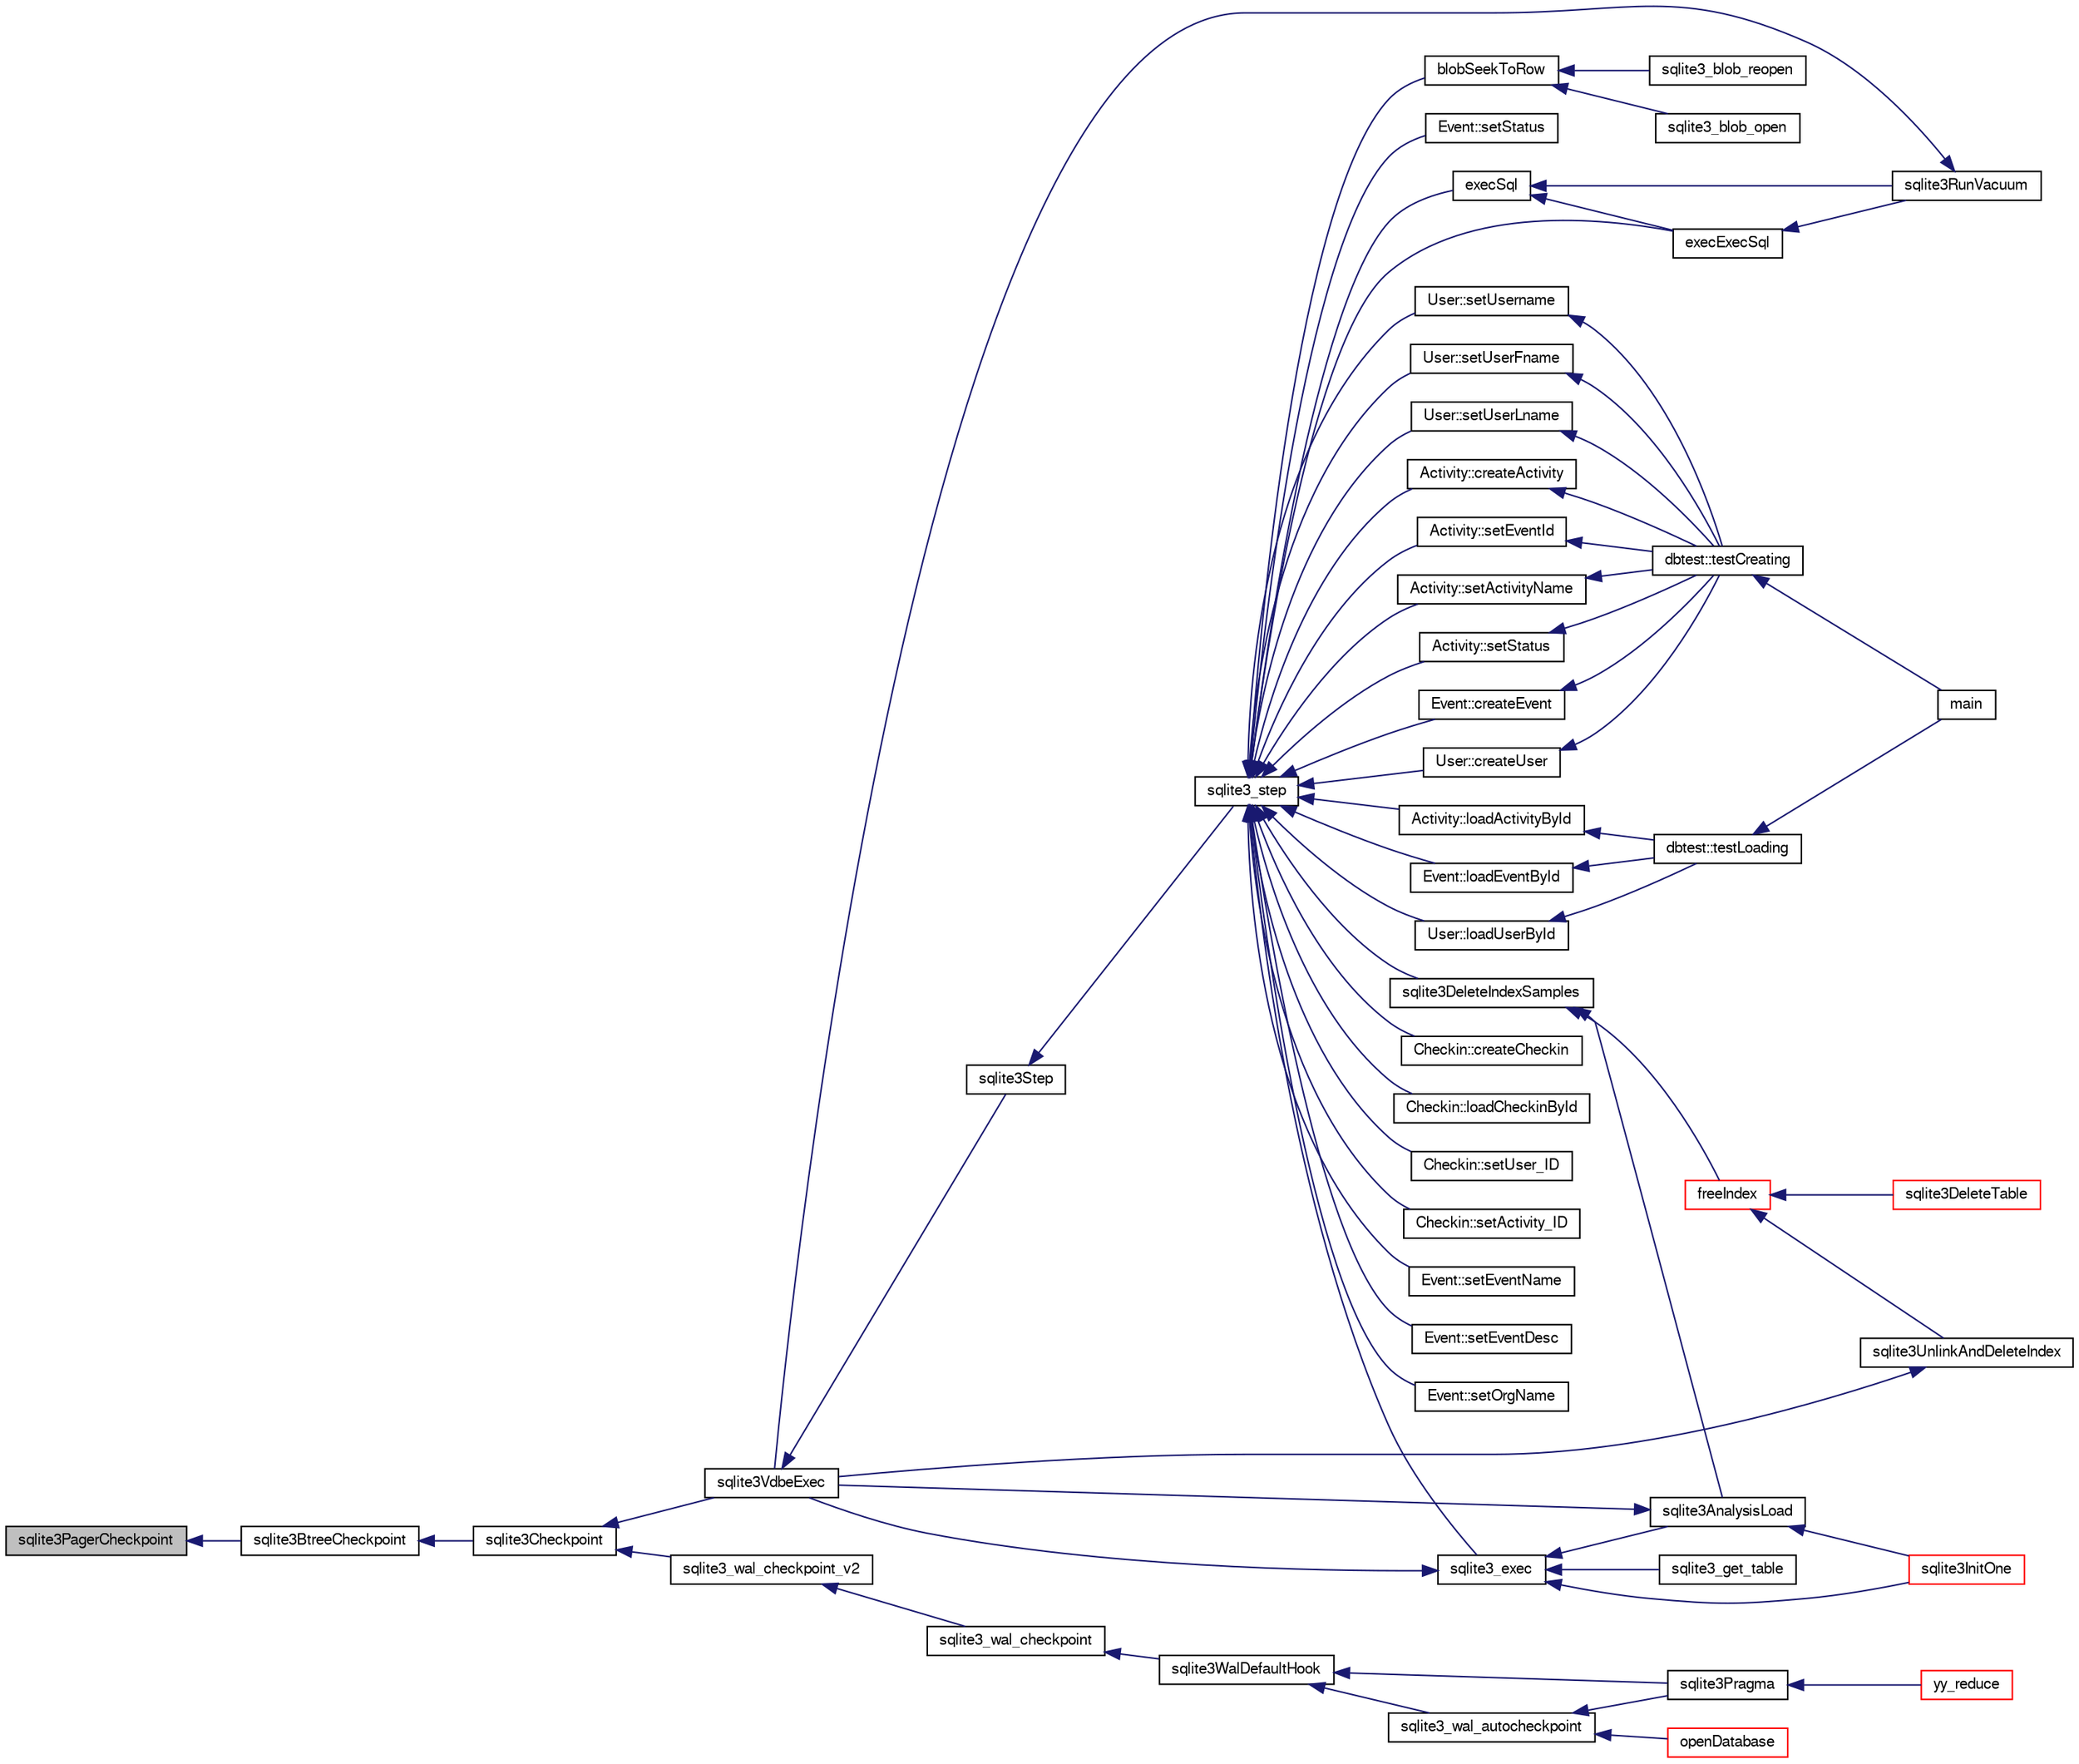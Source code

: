 digraph "sqlite3PagerCheckpoint"
{
  edge [fontname="FreeSans",fontsize="10",labelfontname="FreeSans",labelfontsize="10"];
  node [fontname="FreeSans",fontsize="10",shape=record];
  rankdir="LR";
  Node624029 [label="sqlite3PagerCheckpoint",height=0.2,width=0.4,color="black", fillcolor="grey75", style="filled", fontcolor="black"];
  Node624029 -> Node624030 [dir="back",color="midnightblue",fontsize="10",style="solid",fontname="FreeSans"];
  Node624030 [label="sqlite3BtreeCheckpoint",height=0.2,width=0.4,color="black", fillcolor="white", style="filled",URL="$sqlite3_8c.html#a7aa6f5fb12dca5d734397768e90ae119"];
  Node624030 -> Node624031 [dir="back",color="midnightblue",fontsize="10",style="solid",fontname="FreeSans"];
  Node624031 [label="sqlite3Checkpoint",height=0.2,width=0.4,color="black", fillcolor="white", style="filled",URL="$sqlite3_8c.html#a0f0ad6a031e74ddb47bdc701d23bf3e1"];
  Node624031 -> Node624032 [dir="back",color="midnightblue",fontsize="10",style="solid",fontname="FreeSans"];
  Node624032 [label="sqlite3VdbeExec",height=0.2,width=0.4,color="black", fillcolor="white", style="filled",URL="$sqlite3_8c.html#a8ce40a614bdc56719c4d642b1e4dfb21"];
  Node624032 -> Node624033 [dir="back",color="midnightblue",fontsize="10",style="solid",fontname="FreeSans"];
  Node624033 [label="sqlite3Step",height=0.2,width=0.4,color="black", fillcolor="white", style="filled",URL="$sqlite3_8c.html#a3f2872e873e2758a4beedad1d5113554"];
  Node624033 -> Node624034 [dir="back",color="midnightblue",fontsize="10",style="solid",fontname="FreeSans"];
  Node624034 [label="sqlite3_step",height=0.2,width=0.4,color="black", fillcolor="white", style="filled",URL="$sqlite3_8h.html#ac1e491ce36b7471eb28387f7d3c74334"];
  Node624034 -> Node624035 [dir="back",color="midnightblue",fontsize="10",style="solid",fontname="FreeSans"];
  Node624035 [label="Activity::createActivity",height=0.2,width=0.4,color="black", fillcolor="white", style="filled",URL="$classActivity.html#a813cc5e52c14ab49b39014c134e3425b"];
  Node624035 -> Node624036 [dir="back",color="midnightblue",fontsize="10",style="solid",fontname="FreeSans"];
  Node624036 [label="dbtest::testCreating",height=0.2,width=0.4,color="black", fillcolor="white", style="filled",URL="$classdbtest.html#a8193e88a7df657069c8a6bd09c8243b7"];
  Node624036 -> Node624037 [dir="back",color="midnightblue",fontsize="10",style="solid",fontname="FreeSans"];
  Node624037 [label="main",height=0.2,width=0.4,color="black", fillcolor="white", style="filled",URL="$test_8cpp.html#ae66f6b31b5ad750f1fe042a706a4e3d4"];
  Node624034 -> Node624038 [dir="back",color="midnightblue",fontsize="10",style="solid",fontname="FreeSans"];
  Node624038 [label="Activity::loadActivityById",height=0.2,width=0.4,color="black", fillcolor="white", style="filled",URL="$classActivity.html#abe4ffb4f08a47212ebf9013259d9e7fd"];
  Node624038 -> Node624039 [dir="back",color="midnightblue",fontsize="10",style="solid",fontname="FreeSans"];
  Node624039 [label="dbtest::testLoading",height=0.2,width=0.4,color="black", fillcolor="white", style="filled",URL="$classdbtest.html#a6f98d82a2c8e2b9040848763504ddae1"];
  Node624039 -> Node624037 [dir="back",color="midnightblue",fontsize="10",style="solid",fontname="FreeSans"];
  Node624034 -> Node624040 [dir="back",color="midnightblue",fontsize="10",style="solid",fontname="FreeSans"];
  Node624040 [label="Activity::setEventId",height=0.2,width=0.4,color="black", fillcolor="white", style="filled",URL="$classActivity.html#adb1d0fd0d08f473e068f0a4086bfa9ca"];
  Node624040 -> Node624036 [dir="back",color="midnightblue",fontsize="10",style="solid",fontname="FreeSans"];
  Node624034 -> Node624041 [dir="back",color="midnightblue",fontsize="10",style="solid",fontname="FreeSans"];
  Node624041 [label="Activity::setActivityName",height=0.2,width=0.4,color="black", fillcolor="white", style="filled",URL="$classActivity.html#a62dc3737b33915a36086f9dd26d16a81"];
  Node624041 -> Node624036 [dir="back",color="midnightblue",fontsize="10",style="solid",fontname="FreeSans"];
  Node624034 -> Node624042 [dir="back",color="midnightblue",fontsize="10",style="solid",fontname="FreeSans"];
  Node624042 [label="Activity::setStatus",height=0.2,width=0.4,color="black", fillcolor="white", style="filled",URL="$classActivity.html#af618135a7738f4d2a7ee147a8ef912ea"];
  Node624042 -> Node624036 [dir="back",color="midnightblue",fontsize="10",style="solid",fontname="FreeSans"];
  Node624034 -> Node624043 [dir="back",color="midnightblue",fontsize="10",style="solid",fontname="FreeSans"];
  Node624043 [label="Checkin::createCheckin",height=0.2,width=0.4,color="black", fillcolor="white", style="filled",URL="$classCheckin.html#a4e40acdf7fff0e607f6de4f24f3a163c"];
  Node624034 -> Node624044 [dir="back",color="midnightblue",fontsize="10",style="solid",fontname="FreeSans"];
  Node624044 [label="Checkin::loadCheckinById",height=0.2,width=0.4,color="black", fillcolor="white", style="filled",URL="$classCheckin.html#a3461f70ea6c68475225f2a07f78a21e0"];
  Node624034 -> Node624045 [dir="back",color="midnightblue",fontsize="10",style="solid",fontname="FreeSans"];
  Node624045 [label="Checkin::setUser_ID",height=0.2,width=0.4,color="black", fillcolor="white", style="filled",URL="$classCheckin.html#a76ab640f4f912876dbebf183db5359c6"];
  Node624034 -> Node624046 [dir="back",color="midnightblue",fontsize="10",style="solid",fontname="FreeSans"];
  Node624046 [label="Checkin::setActivity_ID",height=0.2,width=0.4,color="black", fillcolor="white", style="filled",URL="$classCheckin.html#ab2ff3ec2604ec73a42af25874a00b232"];
  Node624034 -> Node624047 [dir="back",color="midnightblue",fontsize="10",style="solid",fontname="FreeSans"];
  Node624047 [label="Event::createEvent",height=0.2,width=0.4,color="black", fillcolor="white", style="filled",URL="$classEvent.html#a77adb9f4a46ffb32c2d931f0691f5903"];
  Node624047 -> Node624036 [dir="back",color="midnightblue",fontsize="10",style="solid",fontname="FreeSans"];
  Node624034 -> Node624048 [dir="back",color="midnightblue",fontsize="10",style="solid",fontname="FreeSans"];
  Node624048 [label="Event::loadEventById",height=0.2,width=0.4,color="black", fillcolor="white", style="filled",URL="$classEvent.html#afa66cea33f722dbeecb69cc98fdea055"];
  Node624048 -> Node624039 [dir="back",color="midnightblue",fontsize="10",style="solid",fontname="FreeSans"];
  Node624034 -> Node624049 [dir="back",color="midnightblue",fontsize="10",style="solid",fontname="FreeSans"];
  Node624049 [label="Event::setEventName",height=0.2,width=0.4,color="black", fillcolor="white", style="filled",URL="$classEvent.html#a10596b6ca077df05184e30d62b08729d"];
  Node624034 -> Node624050 [dir="back",color="midnightblue",fontsize="10",style="solid",fontname="FreeSans"];
  Node624050 [label="Event::setEventDesc",height=0.2,width=0.4,color="black", fillcolor="white", style="filled",URL="$classEvent.html#ae36b8377dcae792f1c5c4726024c981b"];
  Node624034 -> Node624051 [dir="back",color="midnightblue",fontsize="10",style="solid",fontname="FreeSans"];
  Node624051 [label="Event::setOrgName",height=0.2,width=0.4,color="black", fillcolor="white", style="filled",URL="$classEvent.html#a19aac0f776bd764563a54977656cf680"];
  Node624034 -> Node624052 [dir="back",color="midnightblue",fontsize="10",style="solid",fontname="FreeSans"];
  Node624052 [label="Event::setStatus",height=0.2,width=0.4,color="black", fillcolor="white", style="filled",URL="$classEvent.html#ab0a6b9285af0f4172eb841e2b80f8972"];
  Node624034 -> Node624053 [dir="back",color="midnightblue",fontsize="10",style="solid",fontname="FreeSans"];
  Node624053 [label="blobSeekToRow",height=0.2,width=0.4,color="black", fillcolor="white", style="filled",URL="$sqlite3_8c.html#afff57e13332b98c8a44a7cebe38962ab"];
  Node624053 -> Node624054 [dir="back",color="midnightblue",fontsize="10",style="solid",fontname="FreeSans"];
  Node624054 [label="sqlite3_blob_open",height=0.2,width=0.4,color="black", fillcolor="white", style="filled",URL="$sqlite3_8h.html#adb8ad839a5bdd62a43785132bc7dd518"];
  Node624053 -> Node624055 [dir="back",color="midnightblue",fontsize="10",style="solid",fontname="FreeSans"];
  Node624055 [label="sqlite3_blob_reopen",height=0.2,width=0.4,color="black", fillcolor="white", style="filled",URL="$sqlite3_8h.html#abc77c24fdc0150138490359a94360f7e"];
  Node624034 -> Node624056 [dir="back",color="midnightblue",fontsize="10",style="solid",fontname="FreeSans"];
  Node624056 [label="sqlite3DeleteIndexSamples",height=0.2,width=0.4,color="black", fillcolor="white", style="filled",URL="$sqlite3_8c.html#aaeda0302fbf61397ec009f65bed047ef"];
  Node624056 -> Node624057 [dir="back",color="midnightblue",fontsize="10",style="solid",fontname="FreeSans"];
  Node624057 [label="sqlite3AnalysisLoad",height=0.2,width=0.4,color="black", fillcolor="white", style="filled",URL="$sqlite3_8c.html#a48a2301c27e1d3d68708b9b8761b5a01"];
  Node624057 -> Node624032 [dir="back",color="midnightblue",fontsize="10",style="solid",fontname="FreeSans"];
  Node624057 -> Node624058 [dir="back",color="midnightblue",fontsize="10",style="solid",fontname="FreeSans"];
  Node624058 [label="sqlite3InitOne",height=0.2,width=0.4,color="red", fillcolor="white", style="filled",URL="$sqlite3_8c.html#ac4318b25df65269906b0379251fe9b85"];
  Node624056 -> Node624159 [dir="back",color="midnightblue",fontsize="10",style="solid",fontname="FreeSans"];
  Node624159 [label="freeIndex",height=0.2,width=0.4,color="red", fillcolor="white", style="filled",URL="$sqlite3_8c.html#a00907c99c18d5bcb9d0b38c077146c31"];
  Node624159 -> Node624160 [dir="back",color="midnightblue",fontsize="10",style="solid",fontname="FreeSans"];
  Node624160 [label="sqlite3UnlinkAndDeleteIndex",height=0.2,width=0.4,color="black", fillcolor="white", style="filled",URL="$sqlite3_8c.html#a889f2dcb438c56db37a6d61e9f25e244"];
  Node624160 -> Node624032 [dir="back",color="midnightblue",fontsize="10",style="solid",fontname="FreeSans"];
  Node624159 -> Node624161 [dir="back",color="midnightblue",fontsize="10",style="solid",fontname="FreeSans"];
  Node624161 [label="sqlite3DeleteTable",height=0.2,width=0.4,color="red", fillcolor="white", style="filled",URL="$sqlite3_8c.html#a7fd3d507375a381a3807f92735318973"];
  Node624034 -> Node624225 [dir="back",color="midnightblue",fontsize="10",style="solid",fontname="FreeSans"];
  Node624225 [label="sqlite3_exec",height=0.2,width=0.4,color="black", fillcolor="white", style="filled",URL="$sqlite3_8h.html#a97487ec8150e0bcc8fa392ab8f0e24db"];
  Node624225 -> Node624032 [dir="back",color="midnightblue",fontsize="10",style="solid",fontname="FreeSans"];
  Node624225 -> Node624057 [dir="back",color="midnightblue",fontsize="10",style="solid",fontname="FreeSans"];
  Node624225 -> Node624058 [dir="back",color="midnightblue",fontsize="10",style="solid",fontname="FreeSans"];
  Node624225 -> Node624226 [dir="back",color="midnightblue",fontsize="10",style="solid",fontname="FreeSans"];
  Node624226 [label="sqlite3_get_table",height=0.2,width=0.4,color="black", fillcolor="white", style="filled",URL="$sqlite3_8h.html#a5effeac4e12df57beaa35c5be1f61579"];
  Node624034 -> Node624216 [dir="back",color="midnightblue",fontsize="10",style="solid",fontname="FreeSans"];
  Node624216 [label="execSql",height=0.2,width=0.4,color="black", fillcolor="white", style="filled",URL="$sqlite3_8c.html#a7d16651b98a110662f4c265eff0246cb"];
  Node624216 -> Node624217 [dir="back",color="midnightblue",fontsize="10",style="solid",fontname="FreeSans"];
  Node624217 [label="execExecSql",height=0.2,width=0.4,color="black", fillcolor="white", style="filled",URL="$sqlite3_8c.html#ac1be09a6c047f21133d16378d301e0d4"];
  Node624217 -> Node624218 [dir="back",color="midnightblue",fontsize="10",style="solid",fontname="FreeSans"];
  Node624218 [label="sqlite3RunVacuum",height=0.2,width=0.4,color="black", fillcolor="white", style="filled",URL="$sqlite3_8c.html#a5e83ddc7b3e7e8e79ad5d1fc92de1d2f"];
  Node624218 -> Node624032 [dir="back",color="midnightblue",fontsize="10",style="solid",fontname="FreeSans"];
  Node624216 -> Node624218 [dir="back",color="midnightblue",fontsize="10",style="solid",fontname="FreeSans"];
  Node624034 -> Node624217 [dir="back",color="midnightblue",fontsize="10",style="solid",fontname="FreeSans"];
  Node624034 -> Node624219 [dir="back",color="midnightblue",fontsize="10",style="solid",fontname="FreeSans"];
  Node624219 [label="User::createUser",height=0.2,width=0.4,color="black", fillcolor="white", style="filled",URL="$classUser.html#a22ed673939e8cc0a136130b809bba513"];
  Node624219 -> Node624036 [dir="back",color="midnightblue",fontsize="10",style="solid",fontname="FreeSans"];
  Node624034 -> Node624220 [dir="back",color="midnightblue",fontsize="10",style="solid",fontname="FreeSans"];
  Node624220 [label="User::loadUserById",height=0.2,width=0.4,color="black", fillcolor="white", style="filled",URL="$classUser.html#a863377665b7fb83c5547dcf9727f5092"];
  Node624220 -> Node624039 [dir="back",color="midnightblue",fontsize="10",style="solid",fontname="FreeSans"];
  Node624034 -> Node624221 [dir="back",color="midnightblue",fontsize="10",style="solid",fontname="FreeSans"];
  Node624221 [label="User::setUsername",height=0.2,width=0.4,color="black", fillcolor="white", style="filled",URL="$classUser.html#aa0497022a136cb78de785b0a39ae60b1"];
  Node624221 -> Node624036 [dir="back",color="midnightblue",fontsize="10",style="solid",fontname="FreeSans"];
  Node624034 -> Node624222 [dir="back",color="midnightblue",fontsize="10",style="solid",fontname="FreeSans"];
  Node624222 [label="User::setUserFname",height=0.2,width=0.4,color="black", fillcolor="white", style="filled",URL="$classUser.html#a72657eb55cd0ca437b4841a43f19912f"];
  Node624222 -> Node624036 [dir="back",color="midnightblue",fontsize="10",style="solid",fontname="FreeSans"];
  Node624034 -> Node624223 [dir="back",color="midnightblue",fontsize="10",style="solid",fontname="FreeSans"];
  Node624223 [label="User::setUserLname",height=0.2,width=0.4,color="black", fillcolor="white", style="filled",URL="$classUser.html#aa25973387e5afe1aa6f60dd6545e33b5"];
  Node624223 -> Node624036 [dir="back",color="midnightblue",fontsize="10",style="solid",fontname="FreeSans"];
  Node624031 -> Node624293 [dir="back",color="midnightblue",fontsize="10",style="solid",fontname="FreeSans"];
  Node624293 [label="sqlite3_wal_checkpoint_v2",height=0.2,width=0.4,color="black", fillcolor="white", style="filled",URL="$sqlite3_8h.html#a074441ba2d0426a8684cc2d379e74163"];
  Node624293 -> Node624294 [dir="back",color="midnightblue",fontsize="10",style="solid",fontname="FreeSans"];
  Node624294 [label="sqlite3_wal_checkpoint",height=0.2,width=0.4,color="black", fillcolor="white", style="filled",URL="$sqlite3_8h.html#a5256a357264a12d3935888280d4b8fa0"];
  Node624294 -> Node624295 [dir="back",color="midnightblue",fontsize="10",style="solid",fontname="FreeSans"];
  Node624295 [label="sqlite3WalDefaultHook",height=0.2,width=0.4,color="black", fillcolor="white", style="filled",URL="$sqlite3_8c.html#a4a9ed7c3fcab46b3d82eb79ede8c4f77"];
  Node624295 -> Node624110 [dir="back",color="midnightblue",fontsize="10",style="solid",fontname="FreeSans"];
  Node624110 [label="sqlite3Pragma",height=0.2,width=0.4,color="black", fillcolor="white", style="filled",URL="$sqlite3_8c.html#a111391370f58f8e6a6eca51fd34d62ed"];
  Node624110 -> Node624062 [dir="back",color="midnightblue",fontsize="10",style="solid",fontname="FreeSans"];
  Node624062 [label="yy_reduce",height=0.2,width=0.4,color="red", fillcolor="white", style="filled",URL="$sqlite3_8c.html#a7c419a9b25711c666a9a2449ef377f14"];
  Node624295 -> Node624296 [dir="back",color="midnightblue",fontsize="10",style="solid",fontname="FreeSans"];
  Node624296 [label="sqlite3_wal_autocheckpoint",height=0.2,width=0.4,color="black", fillcolor="white", style="filled",URL="$sqlite3_8h.html#acdc3742b48372dce0e839ce0f89747be"];
  Node624296 -> Node624110 [dir="back",color="midnightblue",fontsize="10",style="solid",fontname="FreeSans"];
  Node624296 -> Node624267 [dir="back",color="midnightblue",fontsize="10",style="solid",fontname="FreeSans"];
  Node624267 [label="openDatabase",height=0.2,width=0.4,color="red", fillcolor="white", style="filled",URL="$sqlite3_8c.html#a6a9c3bc3a64234e863413f41db473758"];
}
